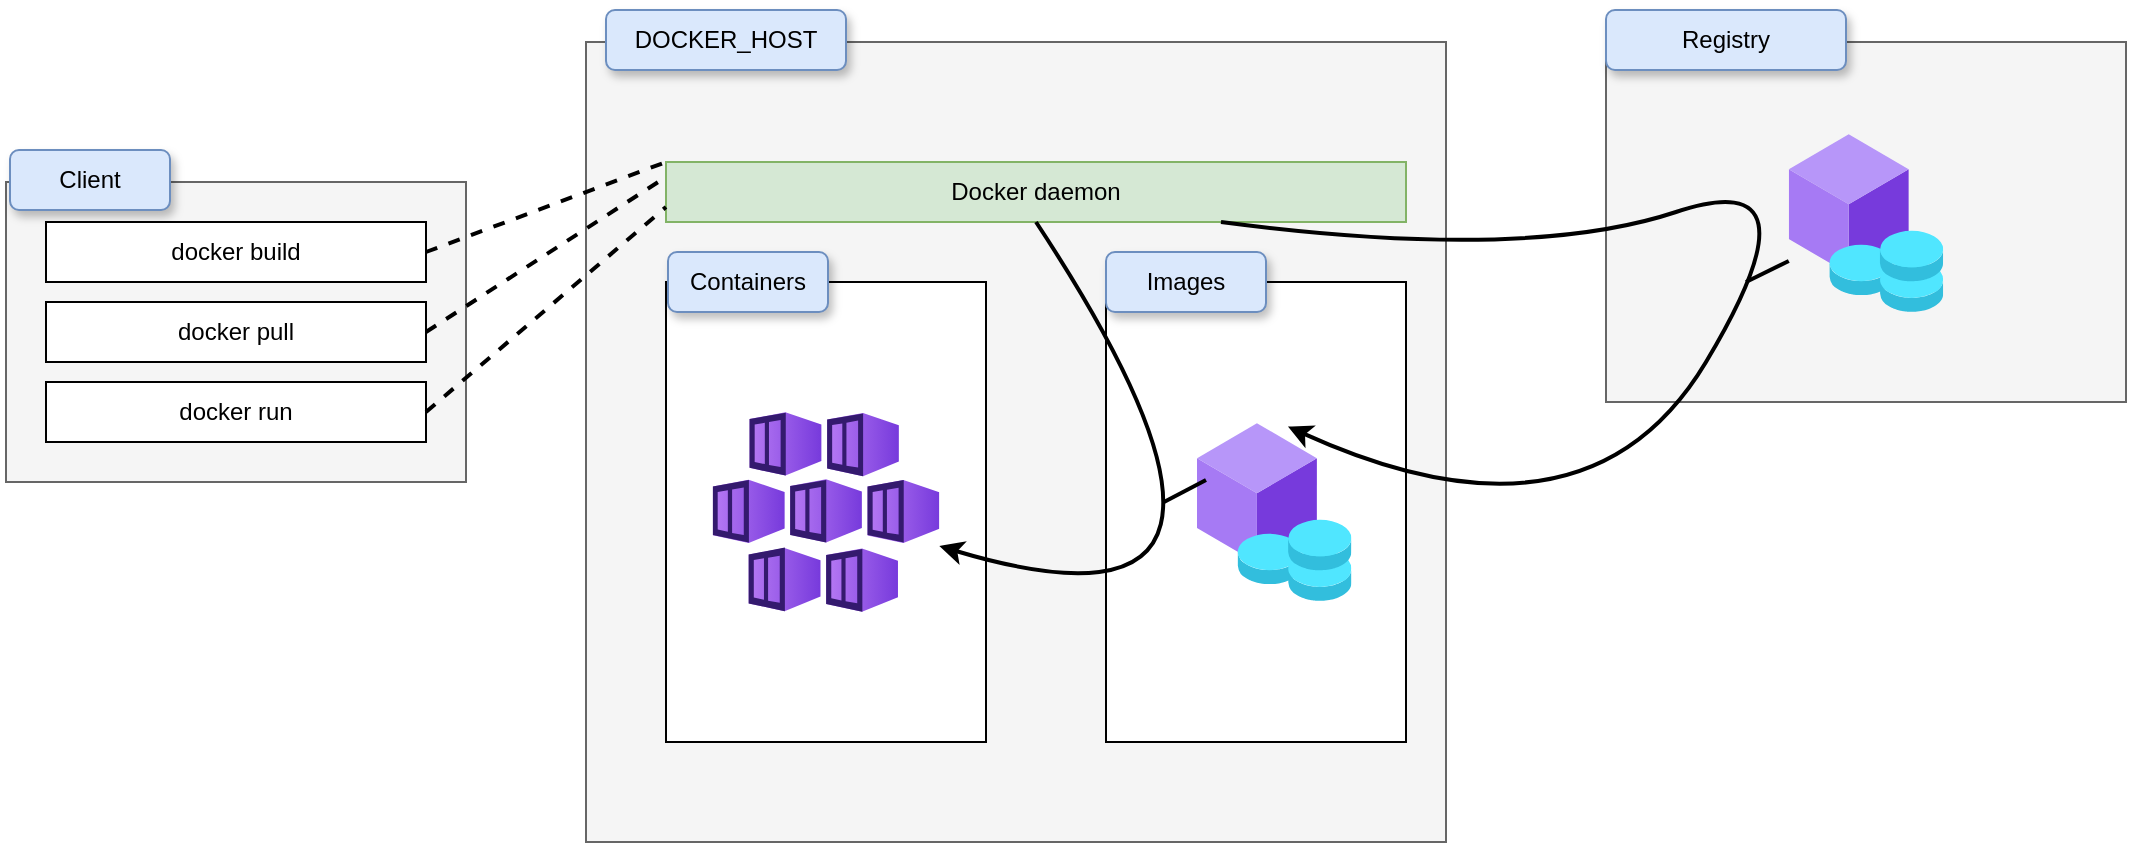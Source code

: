 <mxfile version="22.0.8" type="github">
  <diagram name="第 1 页" id="SoZREBeRY2Mr2_-j7X-q">
    <mxGraphModel dx="2538" dy="1358" grid="1" gridSize="10" guides="1" tooltips="1" connect="1" arrows="1" fold="1" page="1" pageScale="1" pageWidth="1169" pageHeight="827" math="0" shadow="0">
      <root>
        <mxCell id="0" />
        <mxCell id="1" parent="0" />
        <mxCell id="WkmKk-Y2BN_jnBsGslwX-2" value="" style="rounded=0;whiteSpace=wrap;html=1;fillColor=#f5f5f5;fontColor=#333333;strokeColor=#666666;" vertex="1" parent="1">
          <mxGeometry x="55" y="292" width="230" height="150" as="geometry" />
        </mxCell>
        <mxCell id="WkmKk-Y2BN_jnBsGslwX-3" value="Client" style="text;html=1;strokeColor=#6c8ebf;fillColor=#dae8fc;align=center;verticalAlign=middle;whiteSpace=wrap;rounded=1;glass=0;shadow=1;" vertex="1" parent="1">
          <mxGeometry x="57" y="276" width="80" height="30" as="geometry" />
        </mxCell>
        <mxCell id="WkmKk-Y2BN_jnBsGslwX-4" value="docker build" style="rounded=0;whiteSpace=wrap;html=1;" vertex="1" parent="1">
          <mxGeometry x="75" y="312" width="190" height="30" as="geometry" />
        </mxCell>
        <mxCell id="WkmKk-Y2BN_jnBsGslwX-6" value="docker pull" style="rounded=0;whiteSpace=wrap;html=1;" vertex="1" parent="1">
          <mxGeometry x="75" y="352" width="190" height="30" as="geometry" />
        </mxCell>
        <mxCell id="WkmKk-Y2BN_jnBsGslwX-7" value="docker run" style="rounded=0;whiteSpace=wrap;html=1;" vertex="1" parent="1">
          <mxGeometry x="75" y="392" width="190" height="30" as="geometry" />
        </mxCell>
        <mxCell id="WkmKk-Y2BN_jnBsGslwX-8" value="" style="rounded=0;whiteSpace=wrap;html=1;fillColor=#f5f5f5;fontColor=#333333;strokeColor=#666666;" vertex="1" parent="1">
          <mxGeometry x="345" y="222" width="430" height="400" as="geometry" />
        </mxCell>
        <mxCell id="WkmKk-Y2BN_jnBsGslwX-9" value="Docker daemon&lt;br&gt;" style="rounded=0;whiteSpace=wrap;html=1;fillColor=#d5e8d4;strokeColor=#82b366;" vertex="1" parent="1">
          <mxGeometry x="385" y="282" width="370" height="30" as="geometry" />
        </mxCell>
        <mxCell id="WkmKk-Y2BN_jnBsGslwX-10" value="" style="rounded=0;whiteSpace=wrap;html=1;" vertex="1" parent="1">
          <mxGeometry x="385" y="342" width="160" height="230" as="geometry" />
        </mxCell>
        <mxCell id="WkmKk-Y2BN_jnBsGslwX-11" value="" style="image;aspect=fixed;html=1;points=[];align=center;fontSize=12;image=img/lib/azure2/containers/Kubernetes_Services.svg;" vertex="1" parent="1">
          <mxGeometry x="408.34" y="407" width="113.33" height="100" as="geometry" />
        </mxCell>
        <mxCell id="WkmKk-Y2BN_jnBsGslwX-12" value="" style="rounded=0;whiteSpace=wrap;html=1;" vertex="1" parent="1">
          <mxGeometry x="605" y="342" width="150" height="230" as="geometry" />
        </mxCell>
        <mxCell id="WkmKk-Y2BN_jnBsGslwX-13" value="" style="image;aspect=fixed;html=1;points=[];align=center;fontSize=12;image=img/lib/azure2/blockchain/Azure_Token_Service.svg;" vertex="1" parent="1">
          <mxGeometry x="650.5" y="412.5" width="77.22" height="89" as="geometry" />
        </mxCell>
        <mxCell id="WkmKk-Y2BN_jnBsGslwX-15" value="Containers" style="text;html=1;strokeColor=#6c8ebf;fillColor=#dae8fc;align=center;verticalAlign=middle;whiteSpace=wrap;rounded=1;glass=0;shadow=1;" vertex="1" parent="1">
          <mxGeometry x="386" y="327" width="80" height="30" as="geometry" />
        </mxCell>
        <mxCell id="WkmKk-Y2BN_jnBsGslwX-16" value="Images" style="text;html=1;strokeColor=#6c8ebf;fillColor=#dae8fc;align=center;verticalAlign=middle;whiteSpace=wrap;rounded=1;glass=0;shadow=1;" vertex="1" parent="1">
          <mxGeometry x="605" y="327" width="80" height="30" as="geometry" />
        </mxCell>
        <mxCell id="WkmKk-Y2BN_jnBsGslwX-17" value="DOCKER_HOST" style="text;html=1;strokeColor=#6c8ebf;fillColor=#dae8fc;align=center;verticalAlign=middle;whiteSpace=wrap;rounded=1;glass=0;shadow=1;" vertex="1" parent="1">
          <mxGeometry x="355" y="206" width="120" height="30" as="geometry" />
        </mxCell>
        <mxCell id="WkmKk-Y2BN_jnBsGslwX-18" value="" style="rounded=0;whiteSpace=wrap;html=1;fillColor=#f5f5f5;fontColor=#333333;strokeColor=#666666;" vertex="1" parent="1">
          <mxGeometry x="855" y="222" width="260" height="180" as="geometry" />
        </mxCell>
        <mxCell id="WkmKk-Y2BN_jnBsGslwX-19" value="Registry" style="text;html=1;strokeColor=#6c8ebf;fillColor=#dae8fc;align=center;verticalAlign=middle;whiteSpace=wrap;rounded=1;glass=0;shadow=1;" vertex="1" parent="1">
          <mxGeometry x="855" y="206" width="120" height="30" as="geometry" />
        </mxCell>
        <mxCell id="WkmKk-Y2BN_jnBsGslwX-20" value="" style="image;aspect=fixed;html=1;points=[];align=center;fontSize=12;image=img/lib/azure2/blockchain/Azure_Token_Service.svg;" vertex="1" parent="1">
          <mxGeometry x="946.39" y="268" width="77.22" height="89" as="geometry" />
        </mxCell>
        <mxCell id="WkmKk-Y2BN_jnBsGslwX-21" value="" style="endArrow=none;dashed=1;html=1;rounded=1;entryX=0;entryY=0;entryDx=0;entryDy=0;exitX=1;exitY=0.5;exitDx=0;exitDy=0;strokeWidth=2;" edge="1" parent="1" source="WkmKk-Y2BN_jnBsGslwX-4" target="WkmKk-Y2BN_jnBsGslwX-9">
          <mxGeometry width="50" height="50" relative="1" as="geometry">
            <mxPoint x="435" y="432" as="sourcePoint" />
            <mxPoint x="485" y="382" as="targetPoint" />
          </mxGeometry>
        </mxCell>
        <mxCell id="WkmKk-Y2BN_jnBsGslwX-22" value="" style="endArrow=none;dashed=1;html=1;rounded=1;strokeWidth=2;exitX=1;exitY=0.5;exitDx=0;exitDy=0;entryX=0;entryY=0.25;entryDx=0;entryDy=0;" edge="1" parent="1" source="WkmKk-Y2BN_jnBsGslwX-6" target="WkmKk-Y2BN_jnBsGslwX-9">
          <mxGeometry width="50" height="50" relative="1" as="geometry">
            <mxPoint x="275" y="337" as="sourcePoint" />
            <mxPoint x="385" y="302" as="targetPoint" />
          </mxGeometry>
        </mxCell>
        <mxCell id="WkmKk-Y2BN_jnBsGslwX-23" value="" style="endArrow=none;dashed=1;html=1;rounded=1;entryX=0;entryY=0.75;entryDx=0;entryDy=0;exitX=1;exitY=0.5;exitDx=0;exitDy=0;strokeWidth=2;" edge="1" parent="1" source="WkmKk-Y2BN_jnBsGslwX-7" target="WkmKk-Y2BN_jnBsGslwX-9">
          <mxGeometry width="50" height="50" relative="1" as="geometry">
            <mxPoint x="285" y="347" as="sourcePoint" />
            <mxPoint x="405" y="302" as="targetPoint" />
          </mxGeometry>
        </mxCell>
        <mxCell id="WkmKk-Y2BN_jnBsGslwX-24" value="" style="curved=1;endArrow=classic;html=1;rounded=0;entryX=0.589;entryY=0.02;entryDx=0;entryDy=0;entryPerimeter=0;exitX=0.75;exitY=1;exitDx=0;exitDy=0;strokeWidth=2;" edge="1" parent="1" source="WkmKk-Y2BN_jnBsGslwX-9" target="WkmKk-Y2BN_jnBsGslwX-13">
          <mxGeometry width="50" height="50" relative="1" as="geometry">
            <mxPoint x="435" y="432" as="sourcePoint" />
            <mxPoint x="485" y="382" as="targetPoint" />
            <Array as="points">
              <mxPoint x="815" y="332" />
              <mxPoint x="965" y="282" />
              <mxPoint x="845" y="482" />
            </Array>
          </mxGeometry>
        </mxCell>
        <mxCell id="WkmKk-Y2BN_jnBsGslwX-25" value="" style="endArrow=none;html=1;rounded=0;strokeWidth=2;" edge="1" parent="1" target="WkmKk-Y2BN_jnBsGslwX-20">
          <mxGeometry width="50" height="50" relative="1" as="geometry">
            <mxPoint x="925" y="342" as="sourcePoint" />
            <mxPoint x="975" y="292" as="targetPoint" />
          </mxGeometry>
        </mxCell>
        <mxCell id="WkmKk-Y2BN_jnBsGslwX-29" value="" style="curved=1;endArrow=classic;html=1;rounded=0;exitX=0.5;exitY=1;exitDx=0;exitDy=0;strokeWidth=2;" edge="1" parent="1" source="WkmKk-Y2BN_jnBsGslwX-9" target="WkmKk-Y2BN_jnBsGslwX-11">
          <mxGeometry width="50" height="50" relative="1" as="geometry">
            <mxPoint x="545" y="512" as="sourcePoint" />
            <mxPoint x="595" y="462" as="targetPoint" />
            <Array as="points">
              <mxPoint x="715" y="532" />
            </Array>
          </mxGeometry>
        </mxCell>
        <mxCell id="WkmKk-Y2BN_jnBsGslwX-30" value="" style="endArrow=none;html=1;rounded=0;strokeWidth=2;" edge="1" parent="1">
          <mxGeometry width="50" height="50" relative="1" as="geometry">
            <mxPoint x="634" y="452" as="sourcePoint" />
            <mxPoint x="655" y="441" as="targetPoint" />
          </mxGeometry>
        </mxCell>
      </root>
    </mxGraphModel>
  </diagram>
</mxfile>
